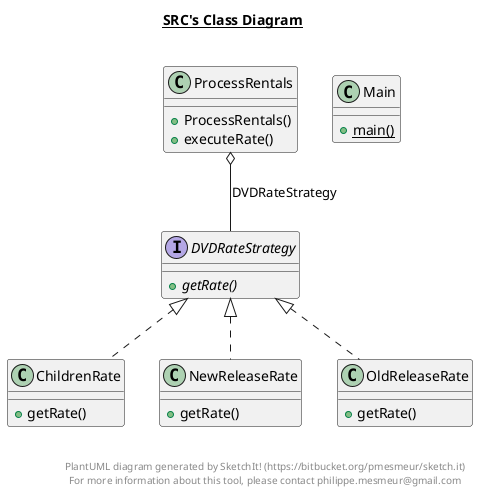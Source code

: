 @startuml

title __SRC's Class Diagram__\n


    class ChildrenRate {
        + getRate()
    }

  


    interface DVDRateStrategy {
        {abstract} + getRate()
    }

  


    class Main {
        {static} + main()
    }

  


    class NewReleaseRate {
        + getRate()
    }

  


    class OldReleaseRate {
        + getRate()
    }

  


    class ProcessRentals {
        + ProcessRentals()
        + executeRate()
    }

  

  ChildrenRate .up.|> DVDRateStrategy
  NewReleaseRate .up.|> DVDRateStrategy
  OldReleaseRate .up.|> DVDRateStrategy
  ProcessRentals o-- DVDRateStrategy : DVDRateStrategy


right footer


PlantUML diagram generated by SketchIt! (https://bitbucket.org/pmesmeur/sketch.it)
For more information about this tool, please contact philippe.mesmeur@gmail.com
endfooter

@enduml
